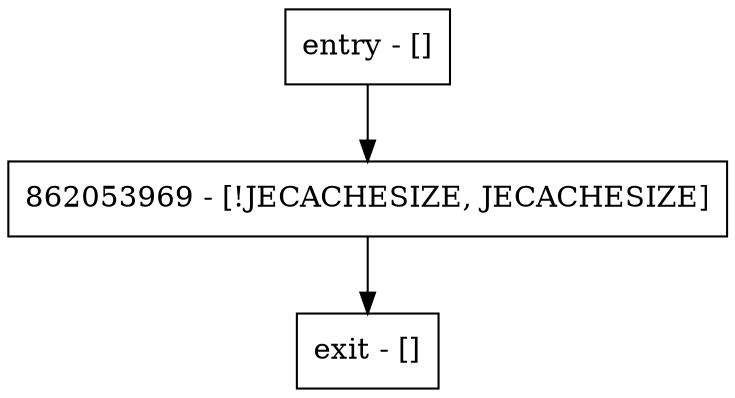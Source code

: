 digraph <init> {
node [shape=record];
entry [label="entry - []"];
exit [label="exit - []"];
862053969 [label="862053969 - [!JECACHESIZE, JECACHESIZE]"];
entry;
exit;
entry -> 862053969;
862053969 -> exit;
}
